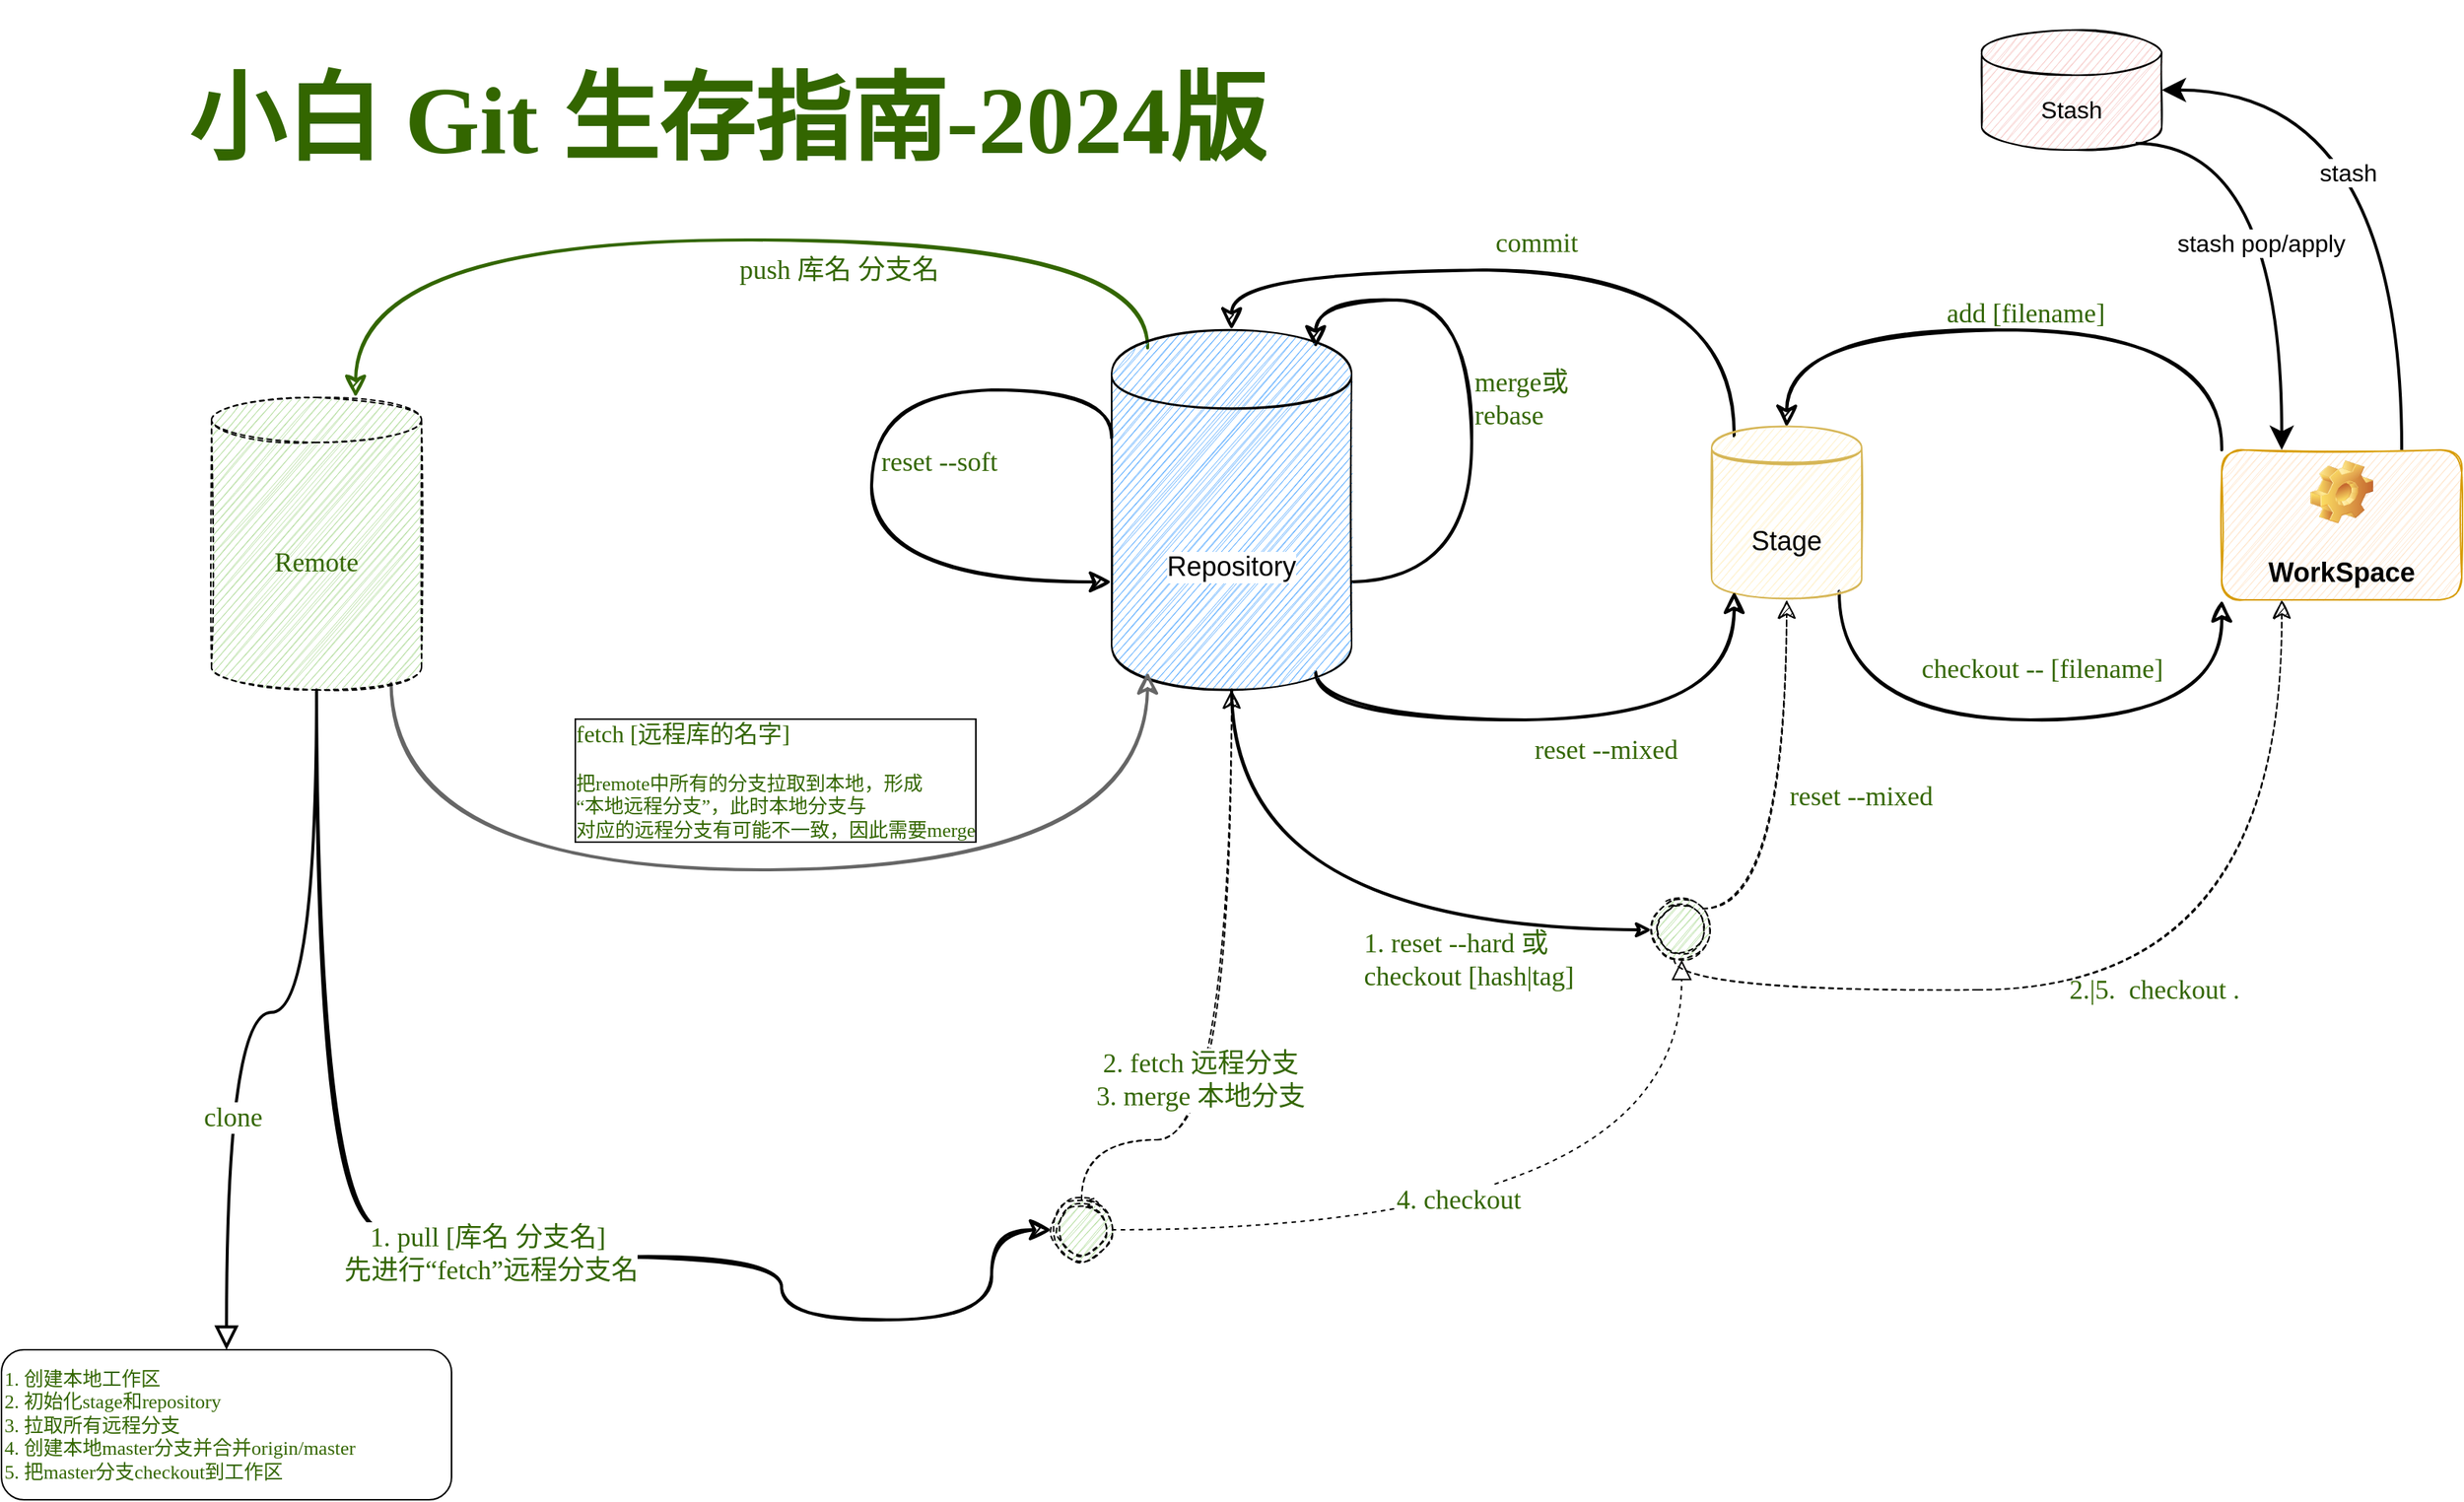 <mxfile version="24.6.4" type="github">
  <diagram name="Page-1" id="58cdce13-f638-feb5-8d6f-7d28b1aa9fa0">
    <mxGraphModel dx="2026" dy="963" grid="1" gridSize="20" guides="1" tooltips="1" connect="1" arrows="1" fold="1" page="1" pageScale="1" pageWidth="1700" pageHeight="1100" math="0" shadow="0">
      <root>
        <mxCell id="0" />
        <mxCell id="1" parent="0" />
        <mxCell id="QCrEsBUGIYsQ7TPKggf3-7" style="edgeStyle=orthogonalEdgeStyle;curved=1;rounded=1;sketch=1;orthogonalLoop=1;jettySize=auto;html=1;exitX=0;exitY=0;exitDx=0;exitDy=0;entryX=0.5;entryY=0;entryDx=0;entryDy=0;fontSize=18;strokeWidth=2;endSize=10;" parent="1" source="QCrEsBUGIYsQ7TPKggf3-4" target="QCrEsBUGIYsQ7TPKggf3-5" edge="1">
          <mxGeometry relative="1" as="geometry">
            <Array as="points">
              <mxPoint x="1500" y="240" />
              <mxPoint x="1210" y="240" />
            </Array>
          </mxGeometry>
        </mxCell>
        <mxCell id="QCrEsBUGIYsQ7TPKggf3-8" value="&lt;font face=&quot;Comic Sans MS&quot; color=&quot;#336600&quot;&gt;add [filename]&lt;/font&gt;" style="edgeLabel;html=1;align=center;verticalAlign=bottom;resizable=0;points=[];fontSize=18;labelBackgroundColor=none;labelPosition=center;verticalLabelPosition=top;" parent="QCrEsBUGIYsQ7TPKggf3-7" vertex="1" connectable="0">
          <mxGeometry x="-0.029" y="2" relative="1" as="geometry">
            <mxPoint as="offset" />
          </mxGeometry>
        </mxCell>
        <mxCell id="kZsXW3HzWFgNGFYynsF7-2" style="edgeStyle=orthogonalEdgeStyle;orthogonalLoop=1;jettySize=auto;html=1;exitX=0.75;exitY=0;exitDx=0;exitDy=0;entryX=1;entryY=0.5;entryDx=0;entryDy=0;entryPerimeter=0;fontSize=16;curved=1;endSize=10;strokeWidth=2;" parent="1" source="QCrEsBUGIYsQ7TPKggf3-4" target="kZsXW3HzWFgNGFYynsF7-1" edge="1">
          <mxGeometry relative="1" as="geometry" />
        </mxCell>
        <mxCell id="kZsXW3HzWFgNGFYynsF7-3" value="stash" style="edgeLabel;html=1;align=center;verticalAlign=middle;resizable=0;points=[];fontSize=16;" parent="kZsXW3HzWFgNGFYynsF7-2" connectable="0" vertex="1">
          <mxGeometry x="-0.075" y="36" relative="1" as="geometry">
            <mxPoint as="offset" />
          </mxGeometry>
        </mxCell>
        <mxCell id="QCrEsBUGIYsQ7TPKggf3-4" value="&lt;font style=&quot;font-size: 18px&quot;&gt;WorkSpace&lt;/font&gt;" style="label;whiteSpace=wrap;html=1;align=center;verticalAlign=bottom;spacingLeft=0;spacingBottom=4;imageAlign=center;imageVerticalAlign=top;image=img/clipart/Gear_128x128.png;rounded=1;sketch=1;fillColor=#ffe6cc;strokeColor=#d79b00;" parent="1" vertex="1">
          <mxGeometry x="1500" y="320" width="160" height="100" as="geometry" />
        </mxCell>
        <mxCell id="QCrEsBUGIYsQ7TPKggf3-11" value="&lt;font style=&quot;line-height: 1.7&quot;&gt;commit&lt;/font&gt;" style="edgeStyle=orthogonalEdgeStyle;curved=1;rounded=1;sketch=1;orthogonalLoop=1;jettySize=auto;html=1;exitX=0.15;exitY=0.05;exitDx=0;exitDy=0;exitPerimeter=0;entryX=0.5;entryY=0;entryDx=0;entryDy=0;fontSize=18;strokeWidth=2;fontColor=#336600;labelBorderColor=none;fontFamily=Comic Sans MS;shadow=0;strokeColor=default;labelPosition=center;verticalLabelPosition=top;align=center;verticalAlign=bottom;labelBackgroundColor=none;endSize=10;" parent="1" source="QCrEsBUGIYsQ7TPKggf3-5" target="QCrEsBUGIYsQ7TPKggf3-10" edge="1">
          <mxGeometry relative="1" as="geometry">
            <Array as="points">
              <mxPoint x="1175" y="200" />
              <mxPoint x="840" y="200" />
            </Array>
          </mxGeometry>
        </mxCell>
        <mxCell id="QCrEsBUGIYsQ7TPKggf3-22" value="checkout -- [filename]" style="edgeStyle=orthogonalEdgeStyle;curved=1;rounded=1;sketch=1;orthogonalLoop=1;jettySize=auto;html=1;exitX=0.85;exitY=0.95;exitDx=0;exitDy=0;exitPerimeter=0;shadow=0;labelBackgroundColor=none;labelBorderColor=none;fontFamily=Comic Sans MS;fontSize=18;fontColor=#336600;strokeColor=default;strokeWidth=2;align=center;entryX=0;entryY=1;entryDx=0;entryDy=0;labelPosition=center;verticalLabelPosition=top;verticalAlign=bottom;endSize=10;" parent="1" source="QCrEsBUGIYsQ7TPKggf3-5" target="QCrEsBUGIYsQ7TPKggf3-4" edge="1">
          <mxGeometry x="0.049" y="20" relative="1" as="geometry">
            <mxPoint x="1380" y="460" as="targetPoint" />
            <Array as="points">
              <mxPoint x="1245" y="500" />
              <mxPoint x="1500" y="500" />
            </Array>
            <mxPoint as="offset" />
          </mxGeometry>
        </mxCell>
        <mxCell id="QCrEsBUGIYsQ7TPKggf3-5" value="&lt;font style=&quot;font-size: 18px&quot;&gt;Stage&lt;/font&gt;" style="shape=datastore;whiteSpace=wrap;html=1;rounded=1;sketch=1;fillColor=#fff2cc;strokeColor=#d6b656;" parent="1" vertex="1">
          <mxGeometry x="1160" y="305" width="100" height="115" as="geometry" />
        </mxCell>
        <mxCell id="QCrEsBUGIYsQ7TPKggf3-13" value="2.|5. &amp;nbsp;checkout .&amp;nbsp;" style="edgeStyle=orthogonalEdgeStyle;curved=1;rounded=1;sketch=1;orthogonalLoop=1;jettySize=auto;html=1;exitX=0.375;exitY=0.988;exitDx=0;exitDy=0;entryX=0.25;entryY=1;entryDx=0;entryDy=0;fontSize=18;strokeWidth=1;exitPerimeter=0;dashed=1;fontColor=#336600;labelBackgroundColor=none;fontFamily=Comic Sans MS;endSize=10;" parent="1" source="QCrEsBUGIYsQ7TPKggf3-14" target="QCrEsBUGIYsQ7TPKggf3-4" edge="1">
          <mxGeometry relative="1" as="geometry">
            <Array as="points">
              <mxPoint x="1135" y="680" />
              <mxPoint x="1540" y="680" />
            </Array>
          </mxGeometry>
        </mxCell>
        <mxCell id="QCrEsBUGIYsQ7TPKggf3-15" value="&lt;div style=&quot;text-align: left ; font-size: 18px&quot;&gt;1. reset --hard 或&lt;/div&gt;checkout [hash|tag]&amp;nbsp;" style="edgeStyle=orthogonalEdgeStyle;curved=1;rounded=1;sketch=1;orthogonalLoop=1;jettySize=auto;html=1;exitX=0.5;exitY=1;exitDx=0;exitDy=0;entryX=0;entryY=0.5;entryDx=0;entryDy=0;fontSize=18;strokeWidth=2;fontStyle=0;fontColor=#336600;fontFamily=Comic Sans MS;labelBorderColor=none;labelBackgroundColor=none;" parent="1" source="QCrEsBUGIYsQ7TPKggf3-10" target="QCrEsBUGIYsQ7TPKggf3-14" edge="1">
          <mxGeometry x="0.455" y="-20" relative="1" as="geometry">
            <Array as="points">
              <mxPoint x="840" y="640" />
            </Array>
            <mxPoint as="offset" />
          </mxGeometry>
        </mxCell>
        <mxCell id="QCrEsBUGIYsQ7TPKggf3-18" value="&amp;nbsp;reset --soft" style="edgeStyle=orthogonalEdgeStyle;curved=1;rounded=1;sketch=1;orthogonalLoop=1;jettySize=auto;html=1;exitX=0;exitY=0.3;exitDx=0;exitDy=0;shadow=0;labelBackgroundColor=none;labelBorderColor=none;fontFamily=Comic Sans MS;fontSize=18;fontColor=#336600;strokeColor=default;strokeWidth=2;align=left;entryX=0;entryY=0.7;entryDx=0;entryDy=0;labelPosition=right;verticalLabelPosition=middle;verticalAlign=middle;endSize=10;startSize=6;" parent="1" source="QCrEsBUGIYsQ7TPKggf3-10" target="QCrEsBUGIYsQ7TPKggf3-10" edge="1">
          <mxGeometry relative="1" as="geometry">
            <mxPoint x="700" y="312" as="targetPoint" />
            <Array as="points">
              <mxPoint x="760" y="280" />
              <mxPoint x="600" y="280" />
              <mxPoint x="600" y="408" />
            </Array>
          </mxGeometry>
        </mxCell>
        <mxCell id="QCrEsBUGIYsQ7TPKggf3-20" value="merge或&amp;nbsp;&lt;br&gt;rebase" style="edgeStyle=orthogonalEdgeStyle;curved=1;rounded=1;sketch=1;orthogonalLoop=1;jettySize=auto;html=1;exitX=1;exitY=0.7;exitDx=0;exitDy=0;shadow=0;labelBackgroundColor=none;labelBorderColor=none;fontFamily=Comic Sans MS;fontSize=18;fontColor=#336600;strokeColor=default;strokeWidth=2;align=left;entryX=0.85;entryY=0.05;entryDx=0;entryDy=0;entryPerimeter=0;endSize=10;" parent="1" source="QCrEsBUGIYsQ7TPKggf3-10" target="QCrEsBUGIYsQ7TPKggf3-10" edge="1">
          <mxGeometry relative="1" as="geometry">
            <mxPoint x="920" y="240" as="targetPoint" />
            <Array as="points">
              <mxPoint x="1000" y="408" />
              <mxPoint x="1000" y="220" />
              <mxPoint x="896" y="220" />
            </Array>
          </mxGeometry>
        </mxCell>
        <mxCell id="QCrEsBUGIYsQ7TPKggf3-24" value="reset --mixed" style="edgeStyle=orthogonalEdgeStyle;curved=1;rounded=1;sketch=1;orthogonalLoop=1;jettySize=auto;html=1;exitX=0.85;exitY=0.95;exitDx=0;exitDy=0;exitPerimeter=0;entryX=0.15;entryY=0.95;entryDx=0;entryDy=0;entryPerimeter=0;shadow=0;labelBackgroundColor=none;labelBorderColor=none;fontFamily=Comic Sans MS;fontSize=18;fontColor=#336600;strokeColor=default;strokeWidth=2;align=left;endSize=10;" parent="1" source="QCrEsBUGIYsQ7TPKggf3-10" target="QCrEsBUGIYsQ7TPKggf3-5" edge="1">
          <mxGeometry x="-0.113" y="-20" relative="1" as="geometry">
            <Array as="points">
              <mxPoint x="896" y="500" />
              <mxPoint x="1175" y="500" />
            </Array>
            <mxPoint as="offset" />
          </mxGeometry>
        </mxCell>
        <mxCell id="QCrEsBUGIYsQ7TPKggf3-34" value="push 库名 分支名" style="edgeStyle=orthogonalEdgeStyle;curved=1;rounded=1;sketch=1;orthogonalLoop=1;jettySize=auto;html=1;exitX=0.15;exitY=0.05;exitDx=0;exitDy=0;exitPerimeter=0;entryX=0.686;entryY=0;entryDx=0;entryDy=0;entryPerimeter=0;shadow=0;labelBackgroundColor=none;labelBorderColor=none;fontFamily=Comic Sans MS;fontSize=18;fontColor=#336600;startSize=6;endSize=10;strokeColor=#336600;strokeWidth=2;align=left;" parent="1" source="QCrEsBUGIYsQ7TPKggf3-10" target="QCrEsBUGIYsQ7TPKggf3-25" edge="1">
          <mxGeometry x="-0.018" y="20" relative="1" as="geometry">
            <Array as="points">
              <mxPoint x="784" y="180" />
              <mxPoint x="256" y="180" />
            </Array>
            <mxPoint as="offset" />
          </mxGeometry>
        </mxCell>
        <mxCell id="QCrEsBUGIYsQ7TPKggf3-10" value="&lt;font style=&quot;font-size: 18px&quot;&gt;Repository&lt;/font&gt;" style="shape=datastore;whiteSpace=wrap;html=1;rounded=1;sketch=1;labelBackgroundColor=default;fillColor=#66B2FF;" parent="1" vertex="1">
          <mxGeometry x="760" y="240" width="160" height="240" as="geometry" />
        </mxCell>
        <mxCell id="QCrEsBUGIYsQ7TPKggf3-21" value="reset --mixed" style="edgeStyle=orthogonalEdgeStyle;curved=1;rounded=1;sketch=1;orthogonalLoop=1;jettySize=auto;html=1;exitX=1;exitY=0;exitDx=0;exitDy=0;shadow=0;dashed=1;labelBackgroundColor=none;labelBorderColor=none;fontFamily=Comic Sans MS;fontSize=18;fontColor=#336600;strokeColor=default;strokeWidth=1;align=left;labelPosition=right;verticalLabelPosition=middle;verticalAlign=middle;endSize=10;" parent="1" source="QCrEsBUGIYsQ7TPKggf3-14" target="QCrEsBUGIYsQ7TPKggf3-5" edge="1">
          <mxGeometry relative="1" as="geometry">
            <mxPoint x="1200" y="480" as="targetPoint" />
            <Array as="points">
              <mxPoint x="1210" y="626" />
            </Array>
          </mxGeometry>
        </mxCell>
        <mxCell id="QCrEsBUGIYsQ7TPKggf3-14" value="" style="ellipse;shape=doubleEllipse;whiteSpace=wrap;html=1;aspect=fixed;rounded=1;sketch=1;fontSize=18;dashed=1;fillColor=#B9E0A5;labelBackgroundColor=none;labelBorderColor=none;fontColor=default;" parent="1" vertex="1">
          <mxGeometry x="1120" y="620" width="40" height="40" as="geometry" />
        </mxCell>
        <mxCell id="QCrEsBUGIYsQ7TPKggf3-28" value="&lt;font style=&quot;font-size: 16px&quot;&gt;fetch [远程库的名字]&lt;br&gt;&lt;/font&gt;&lt;br style=&quot;font-size: 13px&quot;&gt;把remote中所有的分支拉取到本地，形成&lt;br&gt;“本地远程分支”，此时本地分支与&lt;br style=&quot;font-size: 13px&quot;&gt;对应的远程分支有可能不一致，因此需要merge" style="edgeStyle=orthogonalEdgeStyle;curved=1;rounded=1;sketch=1;orthogonalLoop=1;jettySize=auto;exitX=0.855;exitY=1;exitDx=0;exitDy=-4.35;exitPerimeter=0;entryX=0.15;entryY=0.95;entryDx=0;entryDy=0;shadow=0;labelBackgroundColor=default;labelBorderColor=default;fontFamily=Comic Sans MS;fontSize=13;fontColor=#336600;startSize=6;endSize=10;strokeColor=#666666;strokeWidth=2;align=left;entryPerimeter=0;fillColor=#f5f5f5;html=1;" parent="1" source="QCrEsBUGIYsQ7TPKggf3-25" target="QCrEsBUGIYsQ7TPKggf3-10" edge="1">
          <mxGeometry x="-0.357" y="60" relative="1" as="geometry">
            <Array as="points">
              <mxPoint x="280" y="600" />
              <mxPoint x="784" y="600" />
            </Array>
            <mxPoint as="offset" />
          </mxGeometry>
        </mxCell>
        <mxCell id="QCrEsBUGIYsQ7TPKggf3-29" style="edgeStyle=orthogonalEdgeStyle;curved=1;rounded=1;sketch=1;orthogonalLoop=1;jettySize=auto;html=1;exitX=0.5;exitY=1;exitDx=0;exitDy=0;exitPerimeter=0;entryX=0;entryY=0.5;entryDx=0;entryDy=0;shadow=0;labelBackgroundColor=none;labelBorderColor=none;fontFamily=Comic Sans MS;fontSize=18;fontColor=#336600;startSize=6;endSize=10;strokeColor=#000000;strokeWidth=2;align=left;" parent="1" source="QCrEsBUGIYsQ7TPKggf3-25" target="QCrEsBUGIYsQ7TPKggf3-31" edge="1">
          <mxGeometry relative="1" as="geometry">
            <Array as="points">
              <mxPoint x="230" y="840" />
              <mxPoint x="320" y="840" />
              <mxPoint x="320" y="858" />
              <mxPoint x="540" y="858" />
              <mxPoint x="540" y="900" />
              <mxPoint x="680" y="900" />
            </Array>
          </mxGeometry>
        </mxCell>
        <mxCell id="QCrEsBUGIYsQ7TPKggf3-30" value="1. pull [库名 分支名]&amp;nbsp;&lt;br&gt;先进行“fetch”远程分支名" style="edgeLabel;html=1;align=center;verticalAlign=middle;resizable=0;points=[];fontSize=18;fontFamily=Comic Sans MS;fontColor=#336600;" parent="QCrEsBUGIYsQ7TPKggf3-29" vertex="1" connectable="0">
          <mxGeometry x="0.019" y="2" relative="1" as="geometry">
            <mxPoint as="offset" />
          </mxGeometry>
        </mxCell>
        <mxCell id="o7ttvzrCttuMc_gtNDWY-7" style="edgeStyle=orthogonalEdgeStyle;curved=1;orthogonalLoop=1;jettySize=auto;html=1;exitX=0.5;exitY=1;exitDx=0;exitDy=0;exitPerimeter=0;fontFamily=Comic Sans MS;fontSize=18;fontColor=#336600;endArrow=block;endFill=0;endSize=11;strokeColor=#000000;strokeWidth=2;" parent="1" source="QCrEsBUGIYsQ7TPKggf3-25" target="o7ttvzrCttuMc_gtNDWY-6" edge="1">
          <mxGeometry relative="1" as="geometry" />
        </mxCell>
        <mxCell id="o7ttvzrCttuMc_gtNDWY-8" value="clone" style="edgeLabel;html=1;align=center;verticalAlign=middle;resizable=0;points=[];fontSize=18;fontFamily=Comic Sans MS;fontColor=#336600;" parent="o7ttvzrCttuMc_gtNDWY-7" connectable="0" vertex="1">
          <mxGeometry x="0.38" y="4" relative="1" as="geometry">
            <mxPoint as="offset" />
          </mxGeometry>
        </mxCell>
        <mxCell id="QCrEsBUGIYsQ7TPKggf3-25" value="Remote" style="shape=cylinder3;whiteSpace=wrap;html=1;boundedLbl=1;backgroundOutline=1;size=15;rounded=1;dashed=1;labelBackgroundColor=none;labelBorderColor=none;sketch=1;fontFamily=Comic Sans MS;fontSize=18;fontColor=#336600;fillColor=#B9E0A5;" parent="1" vertex="1">
          <mxGeometry x="160" y="285" width="140" height="195" as="geometry" />
        </mxCell>
        <mxCell id="QCrEsBUGIYsQ7TPKggf3-32" style="edgeStyle=orthogonalEdgeStyle;curved=1;rounded=1;sketch=1;orthogonalLoop=1;jettySize=auto;html=1;exitX=0.5;exitY=0;exitDx=0;exitDy=0;shadow=0;labelBackgroundColor=none;labelBorderColor=none;fontFamily=Comic Sans MS;fontSize=18;fontColor=#336600;startSize=6;endSize=10;strokeColor=#000000;strokeWidth=1;align=left;dashed=1;" parent="1" source="QCrEsBUGIYsQ7TPKggf3-31" target="QCrEsBUGIYsQ7TPKggf3-10" edge="1">
          <mxGeometry relative="1" as="geometry">
            <Array as="points">
              <mxPoint x="740" y="780" />
              <mxPoint x="840" y="780" />
            </Array>
          </mxGeometry>
        </mxCell>
        <mxCell id="QCrEsBUGIYsQ7TPKggf3-33" value="2. fetch 远程分支&lt;br&gt;3. merge 本地分支" style="edgeLabel;html=1;align=center;verticalAlign=middle;resizable=0;points=[];fontSize=18;fontFamily=Comic Sans MS;fontColor=#336600;" parent="QCrEsBUGIYsQ7TPKggf3-32" vertex="1" connectable="0">
          <mxGeometry x="-0.459" y="-9" relative="1" as="geometry">
            <mxPoint y="-49" as="offset" />
          </mxGeometry>
        </mxCell>
        <mxCell id="o7ttvzrCttuMc_gtNDWY-3" style="edgeStyle=orthogonalEdgeStyle;orthogonalLoop=1;jettySize=auto;html=1;exitX=1;exitY=0.5;exitDx=0;exitDy=0;entryX=0.5;entryY=1;entryDx=0;entryDy=0;curved=1;dashed=1;endSize=11;endArrow=block;endFill=0;" parent="1" source="QCrEsBUGIYsQ7TPKggf3-31" target="QCrEsBUGIYsQ7TPKggf3-14" edge="1">
          <mxGeometry relative="1" as="geometry" />
        </mxCell>
        <mxCell id="o7ttvzrCttuMc_gtNDWY-4" value="4. checkout" style="edgeLabel;html=1;align=center;verticalAlign=middle;resizable=0;points=[];fontSize=18;fontFamily=Comic Sans MS;fontColor=#336600;" parent="o7ttvzrCttuMc_gtNDWY-3" connectable="0" vertex="1">
          <mxGeometry x="-0.175" y="20" relative="1" as="geometry">
            <mxPoint as="offset" />
          </mxGeometry>
        </mxCell>
        <mxCell id="QCrEsBUGIYsQ7TPKggf3-31" value="" style="ellipse;shape=doubleEllipse;whiteSpace=wrap;html=1;aspect=fixed;rounded=1;sketch=1;fontSize=18;dashed=1;fillColor=#B9E0A5;labelBackgroundColor=none;labelBorderColor=none;fontColor=default;" parent="1" vertex="1">
          <mxGeometry x="720" y="820" width="40" height="40" as="geometry" />
        </mxCell>
        <mxCell id="o7ttvzrCttuMc_gtNDWY-6" value="&lt;font style=&quot;font-size: 13px;&quot;&gt;1. 创建本地工作区&lt;br style=&quot;font-size: 13px;&quot;&gt;2. 初始化stage和repository&lt;br style=&quot;font-size: 13px;&quot;&gt;3. 拉取所有远程分支&lt;br style=&quot;font-size: 13px;&quot;&gt;&lt;/font&gt;4. 创建本地master分支并合并origin/master&lt;br style=&quot;font-size: 13px;&quot;&gt;5. 把master分支checkout到工作区" style="rounded=1;whiteSpace=wrap;html=1;fontFamily=Comic Sans MS;fontSize=13;fontColor=#336600;align=left;" parent="1" vertex="1">
          <mxGeometry x="20" y="920" width="300" height="100" as="geometry" />
        </mxCell>
        <mxCell id="kZsXW3HzWFgNGFYynsF7-4" style="edgeStyle=orthogonalEdgeStyle;curved=1;orthogonalLoop=1;jettySize=auto;html=1;exitX=0.855;exitY=1;exitDx=0;exitDy=-4.35;exitPerimeter=0;entryX=0.25;entryY=0;entryDx=0;entryDy=0;fontSize=16;endSize=10;strokeWidth=2;" parent="1" source="kZsXW3HzWFgNGFYynsF7-1" target="QCrEsBUGIYsQ7TPKggf3-4" edge="1">
          <mxGeometry relative="1" as="geometry" />
        </mxCell>
        <mxCell id="kZsXW3HzWFgNGFYynsF7-5" value="stash pop/apply" style="edgeLabel;html=1;align=center;verticalAlign=middle;resizable=0;points=[];fontSize=16;" parent="kZsXW3HzWFgNGFYynsF7-4" connectable="0" vertex="1">
          <mxGeometry x="0.085" y="-14" relative="1" as="geometry">
            <mxPoint as="offset" />
          </mxGeometry>
        </mxCell>
        <mxCell id="kZsXW3HzWFgNGFYynsF7-1" value="Stash" style="shape=cylinder3;whiteSpace=wrap;html=1;boundedLbl=1;backgroundOutline=1;size=15;fontSize=16;fillColor=#f8cecc;strokeColor=default;sketch=1;" parent="1" vertex="1">
          <mxGeometry x="1340" y="40" width="120" height="80" as="geometry" />
        </mxCell>
        <mxCell id="kZsXW3HzWFgNGFYynsF7-6" value="&lt;h1 style=&quot;font-size: 64px&quot;&gt;小白 Git 生存指南-2024版&lt;/h1&gt;" style="text;html=1;strokeColor=none;fillColor=none;spacing=5;spacingTop=-20;whiteSpace=wrap;overflow=hidden;rounded=0;sketch=1;fontSize=64;fontFamily=Comic Sans MS;fontColor=#336600;" parent="1" vertex="1">
          <mxGeometry x="140" y="30" width="800" height="130" as="geometry" />
        </mxCell>
      </root>
    </mxGraphModel>
  </diagram>
</mxfile>

